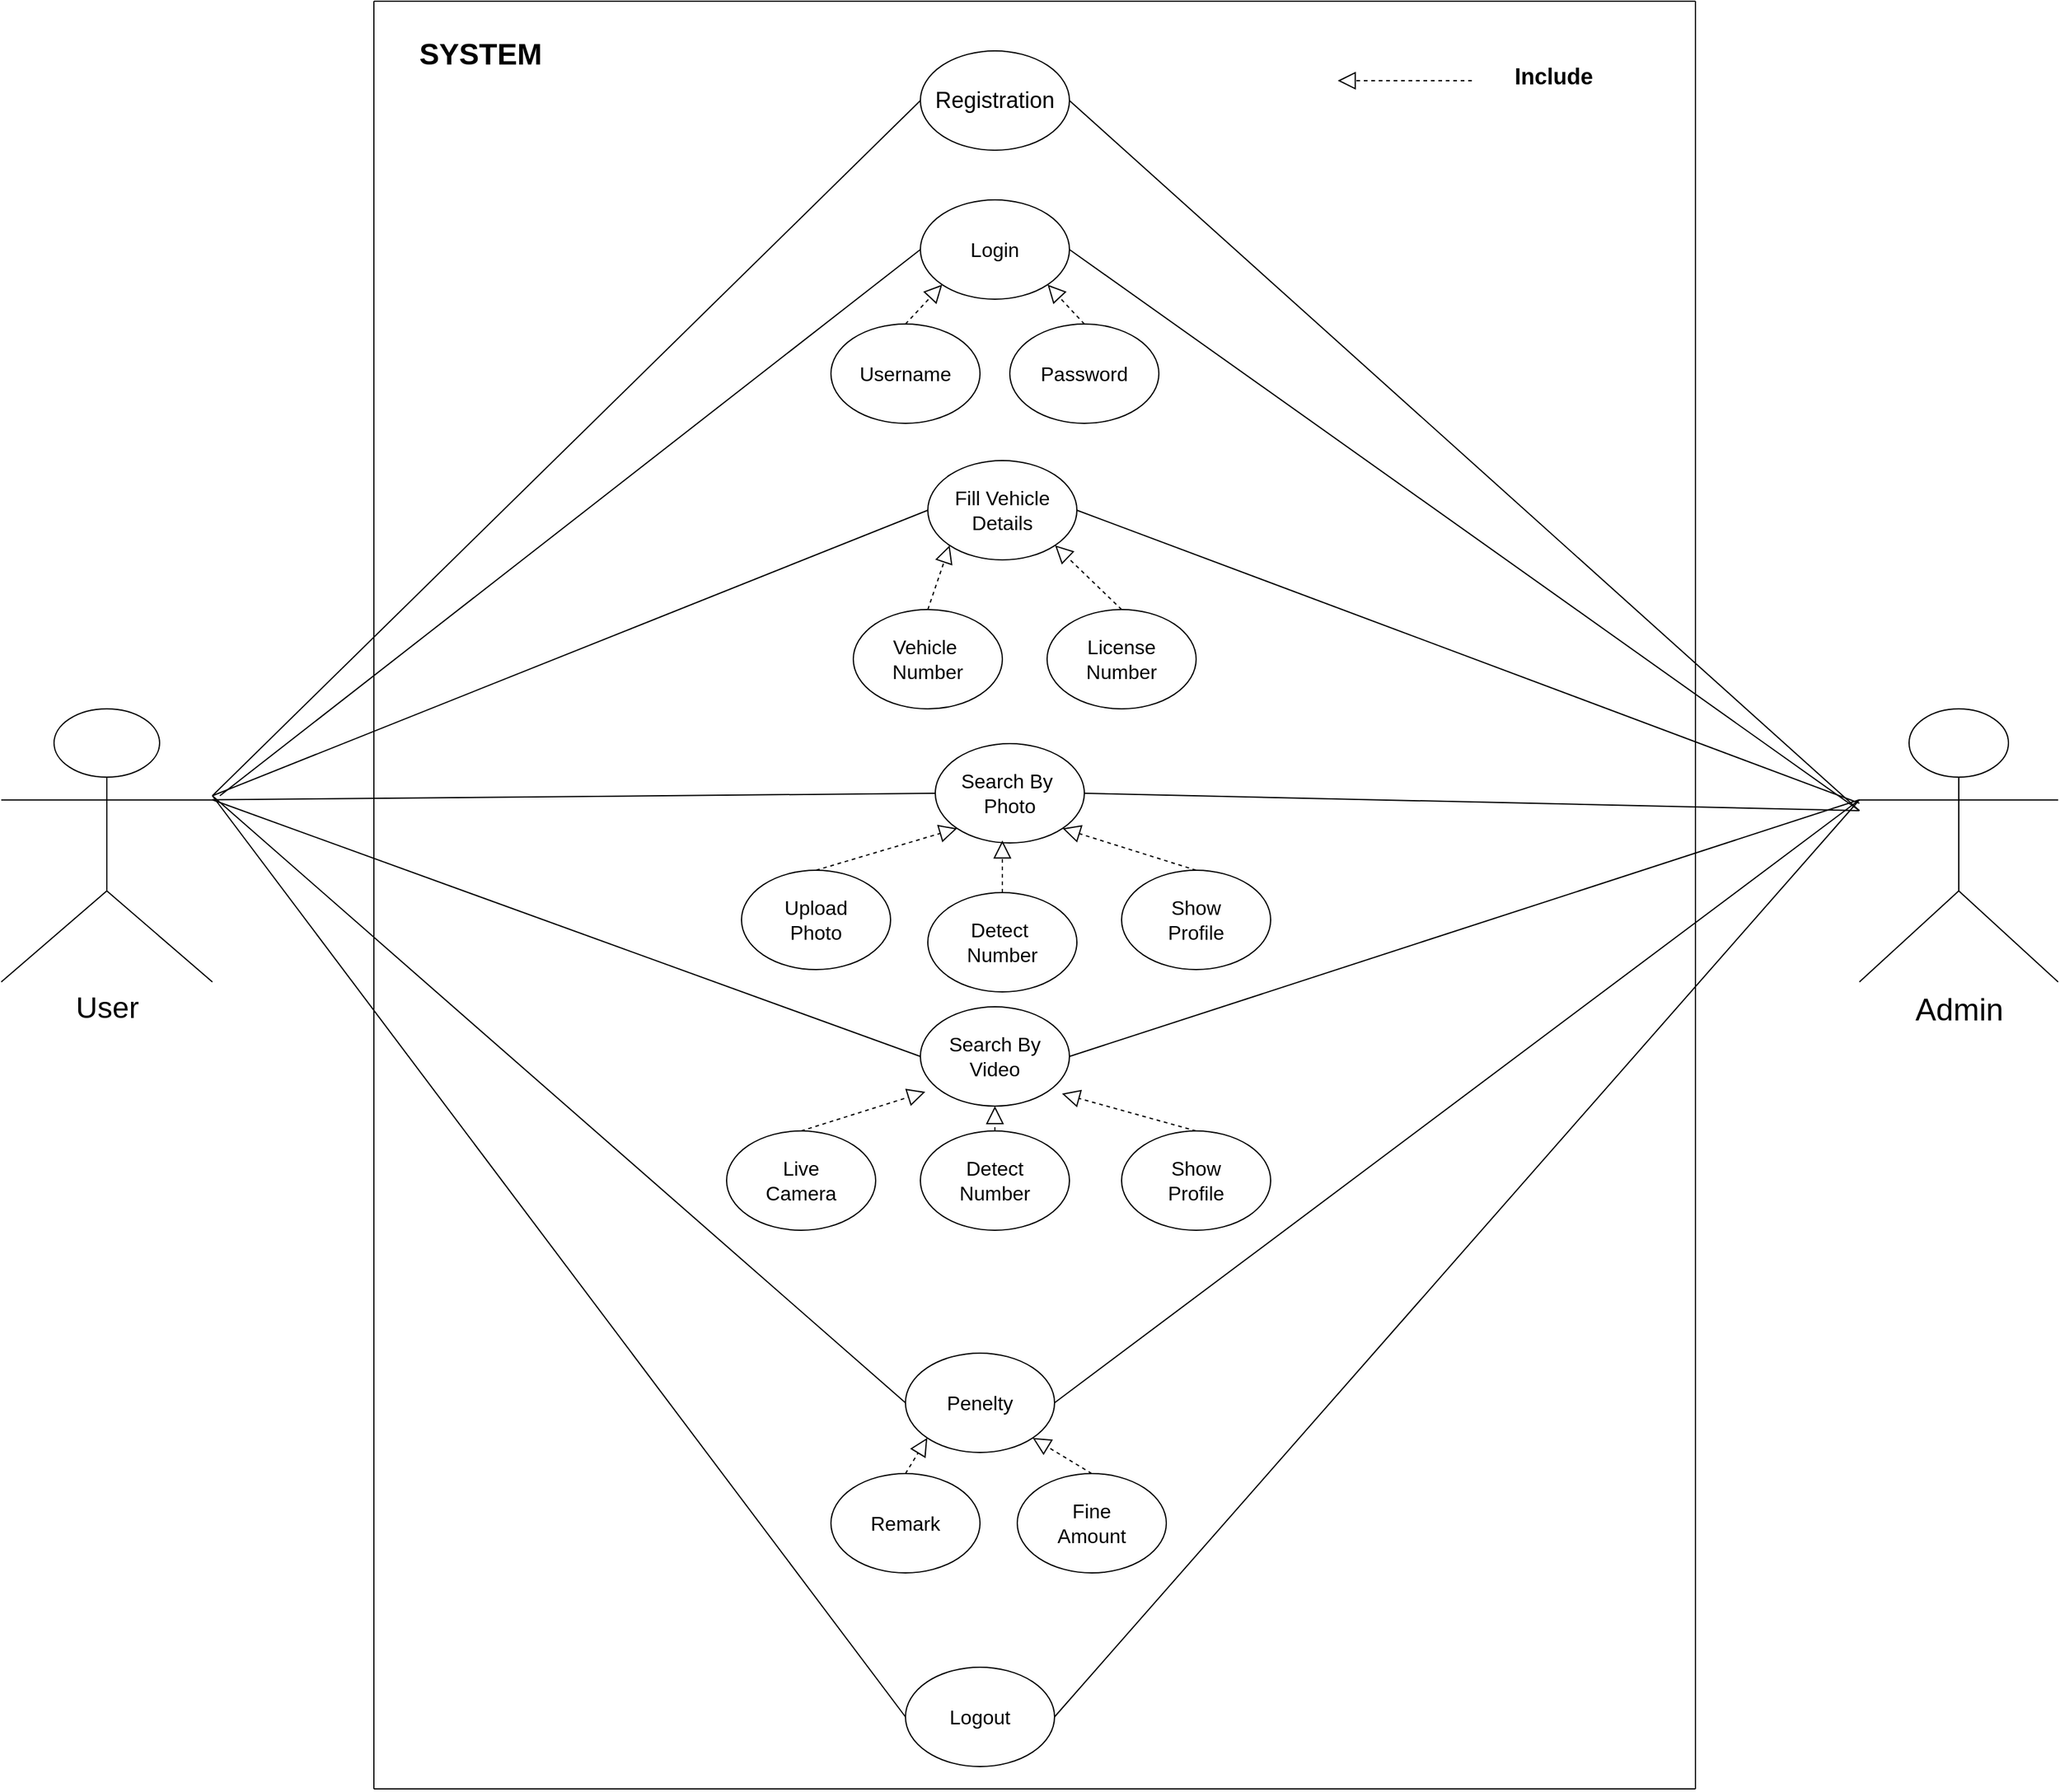 <mxfile version="21.2.8" type="device">
  <diagram name="Page-1" id="NgaIQFrj4mlWckYigo6j">
    <mxGraphModel dx="2711" dy="1116" grid="1" gridSize="6" guides="1" tooltips="1" connect="1" arrows="1" fold="1" page="1" pageScale="1" pageWidth="827" pageHeight="1169" math="0" shadow="0">
      <root>
        <mxCell id="0" />
        <mxCell id="1" parent="0" />
        <mxCell id="b10P7YsHd-YjmDIVEs9k-1" value="&lt;font style=&quot;font-size: 18px;&quot;&gt;Registration&lt;/font&gt;" style="ellipse;whiteSpace=wrap;html=1;" vertex="1" parent="1">
          <mxGeometry x="360" y="120" width="120" height="80" as="geometry" />
        </mxCell>
        <mxCell id="b10P7YsHd-YjmDIVEs9k-2" value="&lt;font size=&quot;3&quot;&gt;Login&lt;/font&gt;" style="ellipse;whiteSpace=wrap;html=1;" vertex="1" parent="1">
          <mxGeometry x="360" y="240" width="120" height="80" as="geometry" />
        </mxCell>
        <mxCell id="b10P7YsHd-YjmDIVEs9k-3" value="&lt;font size=&quot;3&quot;&gt;Username&lt;/font&gt;" style="ellipse;whiteSpace=wrap;html=1;" vertex="1" parent="1">
          <mxGeometry x="288" y="340" width="120" height="80" as="geometry" />
        </mxCell>
        <mxCell id="b10P7YsHd-YjmDIVEs9k-4" value="&lt;font size=&quot;3&quot;&gt;Password&lt;/font&gt;" style="ellipse;whiteSpace=wrap;html=1;" vertex="1" parent="1">
          <mxGeometry x="432" y="340" width="120" height="80" as="geometry" />
        </mxCell>
        <mxCell id="b10P7YsHd-YjmDIVEs9k-5" value="&lt;font size=&quot;3&quot;&gt;Search By&amp;nbsp;&lt;br&gt;Photo&lt;br&gt;&lt;/font&gt;" style="ellipse;whiteSpace=wrap;html=1;" vertex="1" parent="1">
          <mxGeometry x="372" y="678" width="120" height="80" as="geometry" />
        </mxCell>
        <mxCell id="b10P7YsHd-YjmDIVEs9k-6" value="&lt;font size=&quot;3&quot;&gt;Show&lt;br&gt;Profile&lt;br&gt;&lt;/font&gt;" style="ellipse;whiteSpace=wrap;html=1;" vertex="1" parent="1">
          <mxGeometry x="522" y="780" width="120" height="80" as="geometry" />
        </mxCell>
        <mxCell id="b10P7YsHd-YjmDIVEs9k-7" value="&lt;font size=&quot;3&quot;&gt;Detect&amp;nbsp;&lt;br&gt;Number&lt;br&gt;&lt;/font&gt;" style="ellipse;whiteSpace=wrap;html=1;" vertex="1" parent="1">
          <mxGeometry x="366" y="798" width="120" height="80" as="geometry" />
        </mxCell>
        <mxCell id="b10P7YsHd-YjmDIVEs9k-8" value="&lt;font size=&quot;3&quot;&gt;Upload&lt;br&gt;Photo&lt;br&gt;&lt;/font&gt;" style="ellipse;whiteSpace=wrap;html=1;" vertex="1" parent="1">
          <mxGeometry x="216" y="780" width="120" height="80" as="geometry" />
        </mxCell>
        <mxCell id="b10P7YsHd-YjmDIVEs9k-9" value="&lt;font size=&quot;3&quot;&gt;Fill Vehicle&lt;br&gt;Details&lt;br&gt;&lt;/font&gt;" style="ellipse;whiteSpace=wrap;html=1;" vertex="1" parent="1">
          <mxGeometry x="366" y="450" width="120" height="80" as="geometry" />
        </mxCell>
        <mxCell id="b10P7YsHd-YjmDIVEs9k-11" value="&lt;font size=&quot;3&quot;&gt;License&lt;br&gt;Number&lt;br&gt;&lt;/font&gt;" style="ellipse;whiteSpace=wrap;html=1;" vertex="1" parent="1">
          <mxGeometry x="462" y="570" width="120" height="80" as="geometry" />
        </mxCell>
        <mxCell id="b10P7YsHd-YjmDIVEs9k-12" value="&lt;font size=&quot;3&quot;&gt;Vehicle&amp;nbsp;&lt;br&gt;Number&lt;br&gt;&lt;/font&gt;" style="ellipse;whiteSpace=wrap;html=1;" vertex="1" parent="1">
          <mxGeometry x="306" y="570" width="120" height="80" as="geometry" />
        </mxCell>
        <mxCell id="b10P7YsHd-YjmDIVEs9k-13" value="&lt;font size=&quot;3&quot;&gt;Search By&lt;br&gt;Video&lt;br&gt;&lt;/font&gt;" style="ellipse;whiteSpace=wrap;html=1;" vertex="1" parent="1">
          <mxGeometry x="360" y="890" width="120" height="80" as="geometry" />
        </mxCell>
        <mxCell id="b10P7YsHd-YjmDIVEs9k-14" value="&lt;font size=&quot;3&quot;&gt;Show&lt;br&gt;Profile&lt;br&gt;&lt;/font&gt;" style="ellipse;whiteSpace=wrap;html=1;" vertex="1" parent="1">
          <mxGeometry x="522" y="990" width="120" height="80" as="geometry" />
        </mxCell>
        <mxCell id="b10P7YsHd-YjmDIVEs9k-15" value="&lt;font size=&quot;3&quot;&gt;Detect &lt;br&gt;Number&lt;/font&gt;" style="ellipse;whiteSpace=wrap;html=1;" vertex="1" parent="1">
          <mxGeometry x="360" y="990" width="120" height="80" as="geometry" />
        </mxCell>
        <mxCell id="b10P7YsHd-YjmDIVEs9k-16" value="&lt;font size=&quot;3&quot;&gt;Live&lt;br&gt;Camera&lt;br&gt;&lt;/font&gt;" style="ellipse;whiteSpace=wrap;html=1;" vertex="1" parent="1">
          <mxGeometry x="204" y="990" width="120" height="80" as="geometry" />
        </mxCell>
        <mxCell id="b10P7YsHd-YjmDIVEs9k-17" value="&lt;font size=&quot;3&quot;&gt;Penelty&lt;/font&gt;" style="ellipse;whiteSpace=wrap;html=1;" vertex="1" parent="1">
          <mxGeometry x="348" y="1169" width="120" height="80" as="geometry" />
        </mxCell>
        <mxCell id="b10P7YsHd-YjmDIVEs9k-18" value="&lt;font size=&quot;3&quot;&gt;Fine&lt;br&gt;Amount&lt;br&gt;&lt;/font&gt;" style="ellipse;whiteSpace=wrap;html=1;" vertex="1" parent="1">
          <mxGeometry x="438" y="1266" width="120" height="80" as="geometry" />
        </mxCell>
        <mxCell id="b10P7YsHd-YjmDIVEs9k-19" value="&lt;font size=&quot;3&quot;&gt;Remark&lt;br&gt;&lt;/font&gt;" style="ellipse;whiteSpace=wrap;html=1;" vertex="1" parent="1">
          <mxGeometry x="288" y="1266" width="120" height="80" as="geometry" />
        </mxCell>
        <mxCell id="b10P7YsHd-YjmDIVEs9k-20" value="&lt;font size=&quot;3&quot;&gt;Logout&lt;/font&gt;" style="ellipse;whiteSpace=wrap;html=1;" vertex="1" parent="1">
          <mxGeometry x="348" y="1422" width="120" height="80" as="geometry" />
        </mxCell>
        <mxCell id="b10P7YsHd-YjmDIVEs9k-22" value="" style="endArrow=none;html=1;rounded=0;" edge="1" parent="1">
          <mxGeometry width="50" height="50" relative="1" as="geometry">
            <mxPoint x="-80" y="1520" as="sourcePoint" />
            <mxPoint x="-80" y="80" as="targetPoint" />
          </mxGeometry>
        </mxCell>
        <mxCell id="b10P7YsHd-YjmDIVEs9k-23" value="" style="endArrow=none;html=1;rounded=0;" edge="1" parent="1">
          <mxGeometry width="50" height="50" relative="1" as="geometry">
            <mxPoint x="984" y="80" as="sourcePoint" />
            <mxPoint x="-80" y="80" as="targetPoint" />
          </mxGeometry>
        </mxCell>
        <mxCell id="b10P7YsHd-YjmDIVEs9k-24" value="" style="endArrow=none;html=1;rounded=0;" edge="1" parent="1">
          <mxGeometry width="50" height="50" relative="1" as="geometry">
            <mxPoint x="984" y="1520" as="sourcePoint" />
            <mxPoint x="984" y="80" as="targetPoint" />
          </mxGeometry>
        </mxCell>
        <mxCell id="b10P7YsHd-YjmDIVEs9k-25" value="" style="endArrow=none;html=1;rounded=0;" edge="1" parent="1">
          <mxGeometry width="50" height="50" relative="1" as="geometry">
            <mxPoint x="-80" y="1520" as="sourcePoint" />
            <mxPoint x="984" y="1520" as="targetPoint" />
          </mxGeometry>
        </mxCell>
        <mxCell id="b10P7YsHd-YjmDIVEs9k-26" value="User" style="shape=umlActor;verticalLabelPosition=bottom;verticalAlign=top;html=1;outlineConnect=0;fontSize=24;" vertex="1" parent="1">
          <mxGeometry x="-380" y="650" width="170" height="220" as="geometry" />
        </mxCell>
        <mxCell id="b10P7YsHd-YjmDIVEs9k-28" value="Admin" style="shape=umlActor;verticalLabelPosition=bottom;verticalAlign=top;html=1;outlineConnect=0;fontSize=25;" vertex="1" parent="1">
          <mxGeometry x="1116" y="650" width="160" height="220" as="geometry" />
        </mxCell>
        <mxCell id="b10P7YsHd-YjmDIVEs9k-30" value="" style="endArrow=none;html=1;rounded=0;entryX=0;entryY=0.5;entryDx=0;entryDy=0;" edge="1" parent="1" target="b10P7YsHd-YjmDIVEs9k-1">
          <mxGeometry width="50" height="50" relative="1" as="geometry">
            <mxPoint x="-210" y="720" as="sourcePoint" />
            <mxPoint x="130" y="840" as="targetPoint" />
          </mxGeometry>
        </mxCell>
        <mxCell id="b10P7YsHd-YjmDIVEs9k-31" value="" style="endArrow=none;html=1;rounded=0;entryX=0;entryY=0.5;entryDx=0;entryDy=0;exitX=1;exitY=0.333;exitDx=0;exitDy=0;exitPerimeter=0;" edge="1" parent="1" source="b10P7YsHd-YjmDIVEs9k-26" target="b10P7YsHd-YjmDIVEs9k-5">
          <mxGeometry width="50" height="50" relative="1" as="geometry">
            <mxPoint x="10" y="630" as="sourcePoint" />
            <mxPoint x="130" y="840" as="targetPoint" />
          </mxGeometry>
        </mxCell>
        <mxCell id="b10P7YsHd-YjmDIVEs9k-32" value="" style="endArrow=none;html=1;rounded=0;entryX=0;entryY=0.5;entryDx=0;entryDy=0;" edge="1" parent="1" target="b10P7YsHd-YjmDIVEs9k-9">
          <mxGeometry width="50" height="50" relative="1" as="geometry">
            <mxPoint x="-210" y="720" as="sourcePoint" />
            <mxPoint x="130" y="840" as="targetPoint" />
          </mxGeometry>
        </mxCell>
        <mxCell id="b10P7YsHd-YjmDIVEs9k-33" value="" style="endArrow=none;html=1;rounded=0;entryX=0;entryY=0.5;entryDx=0;entryDy=0;exitX=1;exitY=0.333;exitDx=0;exitDy=0;exitPerimeter=0;" edge="1" parent="1" source="b10P7YsHd-YjmDIVEs9k-26" target="b10P7YsHd-YjmDIVEs9k-13">
          <mxGeometry width="50" height="50" relative="1" as="geometry">
            <mxPoint x="80" y="890" as="sourcePoint" />
            <mxPoint x="130" y="840" as="targetPoint" />
          </mxGeometry>
        </mxCell>
        <mxCell id="b10P7YsHd-YjmDIVEs9k-34" value="" style="endArrow=none;html=1;rounded=0;entryX=0;entryY=0.5;entryDx=0;entryDy=0;" edge="1" parent="1" target="b10P7YsHd-YjmDIVEs9k-17">
          <mxGeometry width="50" height="50" relative="1" as="geometry">
            <mxPoint x="-210" y="720" as="sourcePoint" />
            <mxPoint x="130" y="840" as="targetPoint" />
          </mxGeometry>
        </mxCell>
        <mxCell id="b10P7YsHd-YjmDIVEs9k-35" value="" style="endArrow=none;html=1;rounded=0;entryX=0;entryY=0.5;entryDx=0;entryDy=0;" edge="1" parent="1" target="b10P7YsHd-YjmDIVEs9k-20">
          <mxGeometry width="50" height="50" relative="1" as="geometry">
            <mxPoint x="-210" y="720" as="sourcePoint" />
            <mxPoint x="350" y="1480" as="targetPoint" />
          </mxGeometry>
        </mxCell>
        <mxCell id="b10P7YsHd-YjmDIVEs9k-38" value="" style="endArrow=none;html=1;rounded=0;exitX=1;exitY=0.5;exitDx=0;exitDy=0;entryX=0;entryY=0.333;entryDx=0;entryDy=0;entryPerimeter=0;" edge="1" parent="1" source="b10P7YsHd-YjmDIVEs9k-20" target="b10P7YsHd-YjmDIVEs9k-28">
          <mxGeometry width="50" height="50" relative="1" as="geometry">
            <mxPoint x="546" y="1500" as="sourcePoint" />
            <mxPoint x="134" y="840" as="targetPoint" />
          </mxGeometry>
        </mxCell>
        <mxCell id="b10P7YsHd-YjmDIVEs9k-39" value="" style="endArrow=none;html=1;rounded=0;exitX=1;exitY=0.5;exitDx=0;exitDy=0;entryX=0;entryY=0.333;entryDx=0;entryDy=0;entryPerimeter=0;" edge="1" parent="1" source="b10P7YsHd-YjmDIVEs9k-17" target="b10P7YsHd-YjmDIVEs9k-28">
          <mxGeometry width="50" height="50" relative="1" as="geometry">
            <mxPoint x="84" y="890" as="sourcePoint" />
            <mxPoint x="134" y="840" as="targetPoint" />
          </mxGeometry>
        </mxCell>
        <mxCell id="b10P7YsHd-YjmDIVEs9k-41" value="" style="endArrow=none;html=1;rounded=0;exitX=1;exitY=0.5;exitDx=0;exitDy=0;entryX=0;entryY=0.333;entryDx=0;entryDy=0;entryPerimeter=0;" edge="1" parent="1" source="b10P7YsHd-YjmDIVEs9k-13" target="b10P7YsHd-YjmDIVEs9k-28">
          <mxGeometry width="50" height="50" relative="1" as="geometry">
            <mxPoint x="84" y="890" as="sourcePoint" />
            <mxPoint x="134" y="840" as="targetPoint" />
          </mxGeometry>
        </mxCell>
        <mxCell id="b10P7YsHd-YjmDIVEs9k-42" value="" style="endArrow=none;html=1;rounded=0;exitX=1;exitY=0.5;exitDx=0;exitDy=0;" edge="1" parent="1" source="b10P7YsHd-YjmDIVEs9k-9">
          <mxGeometry width="50" height="50" relative="1" as="geometry">
            <mxPoint x="84" y="890" as="sourcePoint" />
            <mxPoint x="1116" y="726" as="targetPoint" />
          </mxGeometry>
        </mxCell>
        <mxCell id="b10P7YsHd-YjmDIVEs9k-43" value="" style="endArrow=none;html=1;rounded=0;exitX=1;exitY=0.5;exitDx=0;exitDy=0;" edge="1" parent="1" source="b10P7YsHd-YjmDIVEs9k-5">
          <mxGeometry width="50" height="50" relative="1" as="geometry">
            <mxPoint x="84" y="890" as="sourcePoint" />
            <mxPoint x="1116" y="732" as="targetPoint" />
          </mxGeometry>
        </mxCell>
        <mxCell id="b10P7YsHd-YjmDIVEs9k-44" value="" style="endArrow=none;html=1;rounded=0;exitX=1;exitY=0.5;exitDx=0;exitDy=0;" edge="1" parent="1" source="b10P7YsHd-YjmDIVEs9k-2">
          <mxGeometry width="50" height="50" relative="1" as="geometry">
            <mxPoint x="84" y="890" as="sourcePoint" />
            <mxPoint x="1116" y="732" as="targetPoint" />
          </mxGeometry>
        </mxCell>
        <mxCell id="b10P7YsHd-YjmDIVEs9k-45" value="" style="endArrow=none;html=1;rounded=0;entryX=1;entryY=0.5;entryDx=0;entryDy=0;" edge="1" parent="1" target="b10P7YsHd-YjmDIVEs9k-1">
          <mxGeometry width="50" height="50" relative="1" as="geometry">
            <mxPoint x="1116" y="732" as="sourcePoint" />
            <mxPoint x="134" y="840" as="targetPoint" />
          </mxGeometry>
        </mxCell>
        <mxCell id="b10P7YsHd-YjmDIVEs9k-46" value="" style="endArrow=none;html=1;rounded=0;entryX=0;entryY=0.5;entryDx=0;entryDy=0;" edge="1" parent="1" target="b10P7YsHd-YjmDIVEs9k-2">
          <mxGeometry width="50" height="50" relative="1" as="geometry">
            <mxPoint x="-204" y="720" as="sourcePoint" />
            <mxPoint x="134" y="840" as="targetPoint" />
          </mxGeometry>
        </mxCell>
        <mxCell id="b10P7YsHd-YjmDIVEs9k-47" value="" style="endArrow=block;dashed=1;endFill=0;endSize=12;html=1;rounded=0;exitX=0.5;exitY=0;exitDx=0;exitDy=0;entryX=0;entryY=1;entryDx=0;entryDy=0;" edge="1" parent="1" source="b10P7YsHd-YjmDIVEs9k-3" target="b10P7YsHd-YjmDIVEs9k-2">
          <mxGeometry width="160" relative="1" as="geometry">
            <mxPoint x="138" y="528" as="sourcePoint" />
            <mxPoint x="298" y="528" as="targetPoint" />
          </mxGeometry>
        </mxCell>
        <mxCell id="b10P7YsHd-YjmDIVEs9k-48" value="" style="endArrow=block;dashed=1;endFill=0;endSize=12;html=1;rounded=0;entryX=1;entryY=1;entryDx=0;entryDy=0;exitX=0.5;exitY=0;exitDx=0;exitDy=0;" edge="1" parent="1" source="b10P7YsHd-YjmDIVEs9k-4" target="b10P7YsHd-YjmDIVEs9k-2">
          <mxGeometry width="160" relative="1" as="geometry">
            <mxPoint x="138" y="528" as="sourcePoint" />
            <mxPoint x="298" y="528" as="targetPoint" />
          </mxGeometry>
        </mxCell>
        <mxCell id="b10P7YsHd-YjmDIVEs9k-49" value="" style="endArrow=block;dashed=1;endFill=0;endSize=12;html=1;rounded=0;exitX=0.5;exitY=0;exitDx=0;exitDy=0;entryX=0;entryY=1;entryDx=0;entryDy=0;" edge="1" parent="1" source="b10P7YsHd-YjmDIVEs9k-8" target="b10P7YsHd-YjmDIVEs9k-5">
          <mxGeometry width="160" relative="1" as="geometry">
            <mxPoint x="138" y="528" as="sourcePoint" />
            <mxPoint x="298" y="528" as="targetPoint" />
          </mxGeometry>
        </mxCell>
        <mxCell id="b10P7YsHd-YjmDIVEs9k-50" value="" style="endArrow=block;dashed=1;endFill=0;endSize=12;html=1;rounded=0;exitX=0.5;exitY=0;exitDx=0;exitDy=0;" edge="1" parent="1" source="b10P7YsHd-YjmDIVEs9k-7">
          <mxGeometry width="160" relative="1" as="geometry">
            <mxPoint x="420" y="540" as="sourcePoint" />
            <mxPoint x="426" y="756" as="targetPoint" />
          </mxGeometry>
        </mxCell>
        <mxCell id="b10P7YsHd-YjmDIVEs9k-51" value="" style="endArrow=block;dashed=1;endFill=0;endSize=12;html=1;rounded=0;entryX=1;entryY=1;entryDx=0;entryDy=0;exitX=0.5;exitY=0;exitDx=0;exitDy=0;" edge="1" parent="1" source="b10P7YsHd-YjmDIVEs9k-6" target="b10P7YsHd-YjmDIVEs9k-5">
          <mxGeometry width="160" relative="1" as="geometry">
            <mxPoint x="552" y="534" as="sourcePoint" />
            <mxPoint x="712" y="534" as="targetPoint" />
          </mxGeometry>
        </mxCell>
        <mxCell id="b10P7YsHd-YjmDIVEs9k-52" value="" style="endArrow=block;dashed=1;endFill=0;endSize=12;html=1;rounded=0;exitX=0.5;exitY=0;exitDx=0;exitDy=0;entryX=0;entryY=1;entryDx=0;entryDy=0;" edge="1" parent="1" source="b10P7YsHd-YjmDIVEs9k-12" target="b10P7YsHd-YjmDIVEs9k-9">
          <mxGeometry width="160" relative="1" as="geometry">
            <mxPoint x="138" y="840" as="sourcePoint" />
            <mxPoint x="298" y="840" as="targetPoint" />
          </mxGeometry>
        </mxCell>
        <mxCell id="b10P7YsHd-YjmDIVEs9k-53" value="" style="endArrow=block;dashed=1;endFill=0;endSize=12;html=1;rounded=0;exitX=0.5;exitY=0;exitDx=0;exitDy=0;entryX=1;entryY=1;entryDx=0;entryDy=0;" edge="1" parent="1" source="b10P7YsHd-YjmDIVEs9k-11" target="b10P7YsHd-YjmDIVEs9k-9">
          <mxGeometry width="160" relative="1" as="geometry">
            <mxPoint x="138" y="840" as="sourcePoint" />
            <mxPoint x="298" y="840" as="targetPoint" />
          </mxGeometry>
        </mxCell>
        <mxCell id="b10P7YsHd-YjmDIVEs9k-55" value="" style="endArrow=block;dashed=1;endFill=0;endSize=12;html=1;rounded=0;exitX=0.5;exitY=0;exitDx=0;exitDy=0;entryX=0.033;entryY=0.857;entryDx=0;entryDy=0;entryPerimeter=0;" edge="1" parent="1" source="b10P7YsHd-YjmDIVEs9k-16" target="b10P7YsHd-YjmDIVEs9k-13">
          <mxGeometry width="160" relative="1" as="geometry">
            <mxPoint x="138" y="1026" as="sourcePoint" />
            <mxPoint x="298" y="1026" as="targetPoint" />
          </mxGeometry>
        </mxCell>
        <mxCell id="b10P7YsHd-YjmDIVEs9k-56" value="" style="endArrow=block;dashed=1;endFill=0;endSize=12;html=1;rounded=0;exitX=0.5;exitY=0;exitDx=0;exitDy=0;entryX=0.5;entryY=1;entryDx=0;entryDy=0;" edge="1" parent="1" source="b10P7YsHd-YjmDIVEs9k-15" target="b10P7YsHd-YjmDIVEs9k-13">
          <mxGeometry width="160" relative="1" as="geometry">
            <mxPoint x="138" y="1026" as="sourcePoint" />
            <mxPoint x="298" y="1026" as="targetPoint" />
          </mxGeometry>
        </mxCell>
        <mxCell id="b10P7YsHd-YjmDIVEs9k-57" value="" style="endArrow=block;dashed=1;endFill=0;endSize=12;html=1;rounded=0;exitX=0.5;exitY=0;exitDx=0;exitDy=0;" edge="1" parent="1" source="b10P7YsHd-YjmDIVEs9k-14">
          <mxGeometry width="160" relative="1" as="geometry">
            <mxPoint x="138" y="1026" as="sourcePoint" />
            <mxPoint x="474" y="960" as="targetPoint" />
          </mxGeometry>
        </mxCell>
        <mxCell id="b10P7YsHd-YjmDIVEs9k-58" value="" style="endArrow=block;dashed=1;endFill=0;endSize=12;html=1;rounded=0;exitX=0.5;exitY=0;exitDx=0;exitDy=0;entryX=0;entryY=1;entryDx=0;entryDy=0;" edge="1" parent="1" source="b10P7YsHd-YjmDIVEs9k-19" target="b10P7YsHd-YjmDIVEs9k-17">
          <mxGeometry width="160" relative="1" as="geometry">
            <mxPoint x="138" y="1206" as="sourcePoint" />
            <mxPoint x="298" y="1206" as="targetPoint" />
          </mxGeometry>
        </mxCell>
        <mxCell id="b10P7YsHd-YjmDIVEs9k-59" value="" style="endArrow=block;dashed=1;endFill=0;endSize=12;html=1;rounded=0;exitX=0.5;exitY=0;exitDx=0;exitDy=0;entryX=1;entryY=1;entryDx=0;entryDy=0;" edge="1" parent="1" source="b10P7YsHd-YjmDIVEs9k-18" target="b10P7YsHd-YjmDIVEs9k-17">
          <mxGeometry width="160" relative="1" as="geometry">
            <mxPoint x="138" y="1206" as="sourcePoint" />
            <mxPoint x="298" y="1206" as="targetPoint" />
          </mxGeometry>
        </mxCell>
        <mxCell id="b10P7YsHd-YjmDIVEs9k-60" value="&lt;span style=&quot;font-size: 24px;&quot;&gt;&lt;b&gt;SYSTEM&lt;/b&gt;&lt;/span&gt;" style="text;html=1;strokeColor=none;fillColor=none;align=center;verticalAlign=middle;whiteSpace=wrap;rounded=0;" vertex="1" parent="1">
          <mxGeometry x="-24" y="108" width="60" height="30" as="geometry" />
        </mxCell>
        <mxCell id="b10P7YsHd-YjmDIVEs9k-61" value="" style="endArrow=block;dashed=1;endFill=0;endSize=12;html=1;rounded=0;" edge="1" parent="1">
          <mxGeometry width="160" relative="1" as="geometry">
            <mxPoint x="804" y="144" as="sourcePoint" />
            <mxPoint x="696" y="144" as="targetPoint" />
          </mxGeometry>
        </mxCell>
        <mxCell id="b10P7YsHd-YjmDIVEs9k-62" value="&lt;b style=&quot;&quot;&gt;&lt;font style=&quot;font-size: 18px;&quot;&gt;Include&lt;/font&gt;&lt;/b&gt;" style="text;html=1;strokeColor=none;fillColor=none;align=center;verticalAlign=middle;whiteSpace=wrap;rounded=0;" vertex="1" parent="1">
          <mxGeometry x="840" y="126" width="60" height="30" as="geometry" />
        </mxCell>
      </root>
    </mxGraphModel>
  </diagram>
</mxfile>
